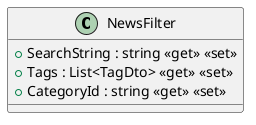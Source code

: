 @startuml
class NewsFilter {
    + SearchString : string <<get>> <<set>>
    + Tags : List<TagDto> <<get>> <<set>>
    + CategoryId : string <<get>> <<set>>
}
@enduml
